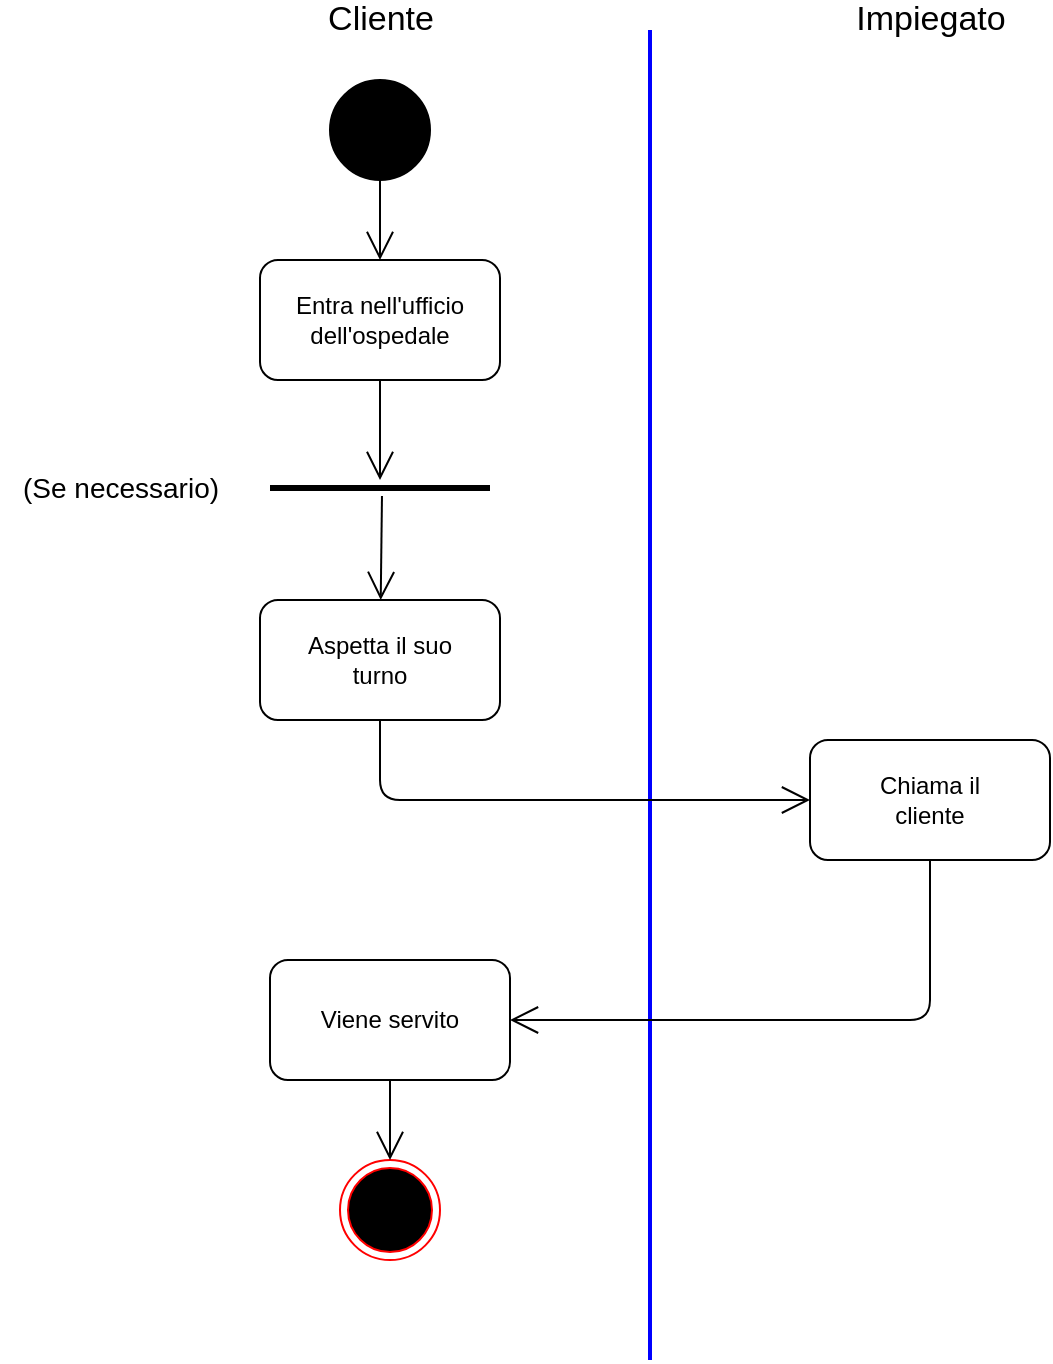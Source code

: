 <mxfile version="13.8.1" type="device"><diagram id="gmBzxNDLgMPr0KxbWXpJ" name="Page-1"><mxGraphModel dx="1422" dy="791" grid="1" gridSize="10" guides="1" tooltips="1" connect="1" arrows="1" fold="1" page="1" pageScale="1" pageWidth="827" pageHeight="1169" math="0" shadow="0"><root><mxCell id="0"/><mxCell id="1" parent="0"/><mxCell id="YJtRZLZbNN5ICfxE_CId-1" value="" style="ellipse;whiteSpace=wrap;html=1;aspect=fixed;fillColor=#000000;" vertex="1" parent="1"><mxGeometry x="195" y="60" width="50" height="50" as="geometry"/></mxCell><mxCell id="YJtRZLZbNN5ICfxE_CId-2" value="" style="endArrow=open;endFill=1;endSize=12;html=1;exitX=0.5;exitY=1;exitDx=0;exitDy=0;entryX=0.5;entryY=0;entryDx=0;entryDy=0;" edge="1" parent="1" source="YJtRZLZbNN5ICfxE_CId-1" target="YJtRZLZbNN5ICfxE_CId-8"><mxGeometry width="160" relative="1" as="geometry"><mxPoint x="465" y="240" as="sourcePoint"/><mxPoint x="219.09" y="185" as="targetPoint"/></mxGeometry></mxCell><mxCell id="YJtRZLZbNN5ICfxE_CId-3" value="&lt;font style=&quot;font-size: 17px&quot;&gt;Cliente&lt;/font&gt;" style="text;html=1;align=center;verticalAlign=middle;resizable=0;points=[];autosize=1;" vertex="1" parent="1"><mxGeometry x="185" y="20" width="70" height="20" as="geometry"/></mxCell><mxCell id="YJtRZLZbNN5ICfxE_CId-8" value="Entra nell'ufficio dell'ospedale" style="rounded=1;whiteSpace=wrap;html=1;strokeWidth=1;fillColor=#FFFFFF;" vertex="1" parent="1"><mxGeometry x="160" y="150" width="120" height="60" as="geometry"/></mxCell><mxCell id="YJtRZLZbNN5ICfxE_CId-10" value="Viene servito" style="rounded=1;whiteSpace=wrap;html=1;strokeWidth=1;fillColor=#FFFFFF;" vertex="1" parent="1"><mxGeometry x="165" y="500" width="120" height="60" as="geometry"/></mxCell><mxCell id="YJtRZLZbNN5ICfxE_CId-12" value="" style="line;strokeWidth=3;fillColor=none;align=left;verticalAlign=middle;spacingTop=-1;spacingLeft=3;spacingRight=3;rotatable=0;labelPosition=right;points=[];portConstraint=eastwest;" vertex="1" parent="1"><mxGeometry x="165" y="260" width="110" height="8" as="geometry"/></mxCell><mxCell id="YJtRZLZbNN5ICfxE_CId-13" value="" style="endArrow=open;endFill=1;endSize=12;html=1;exitX=0.5;exitY=1;exitDx=0;exitDy=0;" edge="1" parent="1" source="YJtRZLZbNN5ICfxE_CId-8" target="YJtRZLZbNN5ICfxE_CId-12"><mxGeometry width="160" relative="1" as="geometry"><mxPoint x="325" y="360" as="sourcePoint"/><mxPoint x="485" y="360" as="targetPoint"/></mxGeometry></mxCell><mxCell id="YJtRZLZbNN5ICfxE_CId-14" value="" style="line;strokeWidth=2;direction=south;html=1;fillColor=#FFFFFF;strokeColor=#0000FF;" vertex="1" parent="1"><mxGeometry x="350" y="35" width="10" height="665" as="geometry"/></mxCell><mxCell id="YJtRZLZbNN5ICfxE_CId-15" value="" style="ellipse;html=1;shape=endState;fillColor=#000000;strokeColor=#ff0000;" vertex="1" parent="1"><mxGeometry x="200" y="600" width="50" height="50" as="geometry"/></mxCell><mxCell id="YJtRZLZbNN5ICfxE_CId-16" value="" style="endArrow=open;endFill=1;endSize=12;html=1;exitX=0.5;exitY=1;exitDx=0;exitDy=0;entryX=0.5;entryY=0;entryDx=0;entryDy=0;" edge="1" parent="1" source="YJtRZLZbNN5ICfxE_CId-10" target="YJtRZLZbNN5ICfxE_CId-15"><mxGeometry width="160" relative="1" as="geometry"><mxPoint x="220" y="550" as="sourcePoint"/><mxPoint x="380" y="550" as="targetPoint"/></mxGeometry></mxCell><mxCell id="YJtRZLZbNN5ICfxE_CId-20" value="&lt;font style=&quot;font-size: 17px&quot;&gt;Impiegato&lt;/font&gt;" style="text;html=1;align=center;verticalAlign=middle;resizable=0;points=[];autosize=1;" vertex="1" parent="1"><mxGeometry x="450" y="20" width="90" height="20" as="geometry"/></mxCell><mxCell id="YJtRZLZbNN5ICfxE_CId-21" value="" style="endArrow=open;endFill=1;endSize=12;html=1;exitX=0.5;exitY=1;exitDx=0;exitDy=0;" edge="1" parent="1" source="YJtRZLZbNN5ICfxE_CId-24" target="YJtRZLZbNN5ICfxE_CId-22"><mxGeometry width="160" relative="1" as="geometry"><mxPoint x="741" y="189" as="sourcePoint"/><mxPoint x="656" y="309" as="targetPoint"/><Array as="points"><mxPoint x="220" y="420"/></Array></mxGeometry></mxCell><mxCell id="YJtRZLZbNN5ICfxE_CId-22" value="&lt;div&gt;Chiama il &lt;br&gt;&lt;/div&gt;&lt;div&gt;cliente&lt;/div&gt;" style="rounded=1;whiteSpace=wrap;html=1;" vertex="1" parent="1"><mxGeometry x="435" y="390" width="120" height="60" as="geometry"/></mxCell><mxCell id="YJtRZLZbNN5ICfxE_CId-23" value="" style="endArrow=open;endFill=1;endSize=12;html=1;exitX=0.509;exitY=1;exitDx=0;exitDy=0;exitPerimeter=0;" edge="1" parent="1" source="YJtRZLZbNN5ICfxE_CId-12" target="YJtRZLZbNN5ICfxE_CId-24"><mxGeometry width="160" relative="1" as="geometry"><mxPoint x="455" y="420" as="sourcePoint"/><mxPoint x="221" y="350" as="targetPoint"/></mxGeometry></mxCell><mxCell id="YJtRZLZbNN5ICfxE_CId-24" value="&lt;div&gt;Aspetta il suo &lt;br&gt;&lt;/div&gt;&lt;div&gt;turno&lt;/div&gt;" style="rounded=1;whiteSpace=wrap;html=1;" vertex="1" parent="1"><mxGeometry x="160" y="320" width="120" height="60" as="geometry"/></mxCell><mxCell id="YJtRZLZbNN5ICfxE_CId-25" value="&lt;font style=&quot;font-size: 14px&quot;&gt;(Se necessario)&lt;/font&gt;" style="text;html=1;align=center;verticalAlign=middle;resizable=0;points=[];autosize=1;" vertex="1" parent="1"><mxGeometry x="30" y="254" width="120" height="20" as="geometry"/></mxCell><mxCell id="YJtRZLZbNN5ICfxE_CId-27" value="" style="endArrow=open;endFill=1;endSize=12;html=1;exitX=0.5;exitY=1;exitDx=0;exitDy=0;entryX=1;entryY=0.5;entryDx=0;entryDy=0;" edge="1" parent="1" source="YJtRZLZbNN5ICfxE_CId-22" target="YJtRZLZbNN5ICfxE_CId-10"><mxGeometry width="160" relative="1" as="geometry"><mxPoint x="320" y="360" as="sourcePoint"/><mxPoint x="480" y="360" as="targetPoint"/><Array as="points"><mxPoint x="495" y="530"/></Array></mxGeometry></mxCell></root></mxGraphModel></diagram></mxfile>